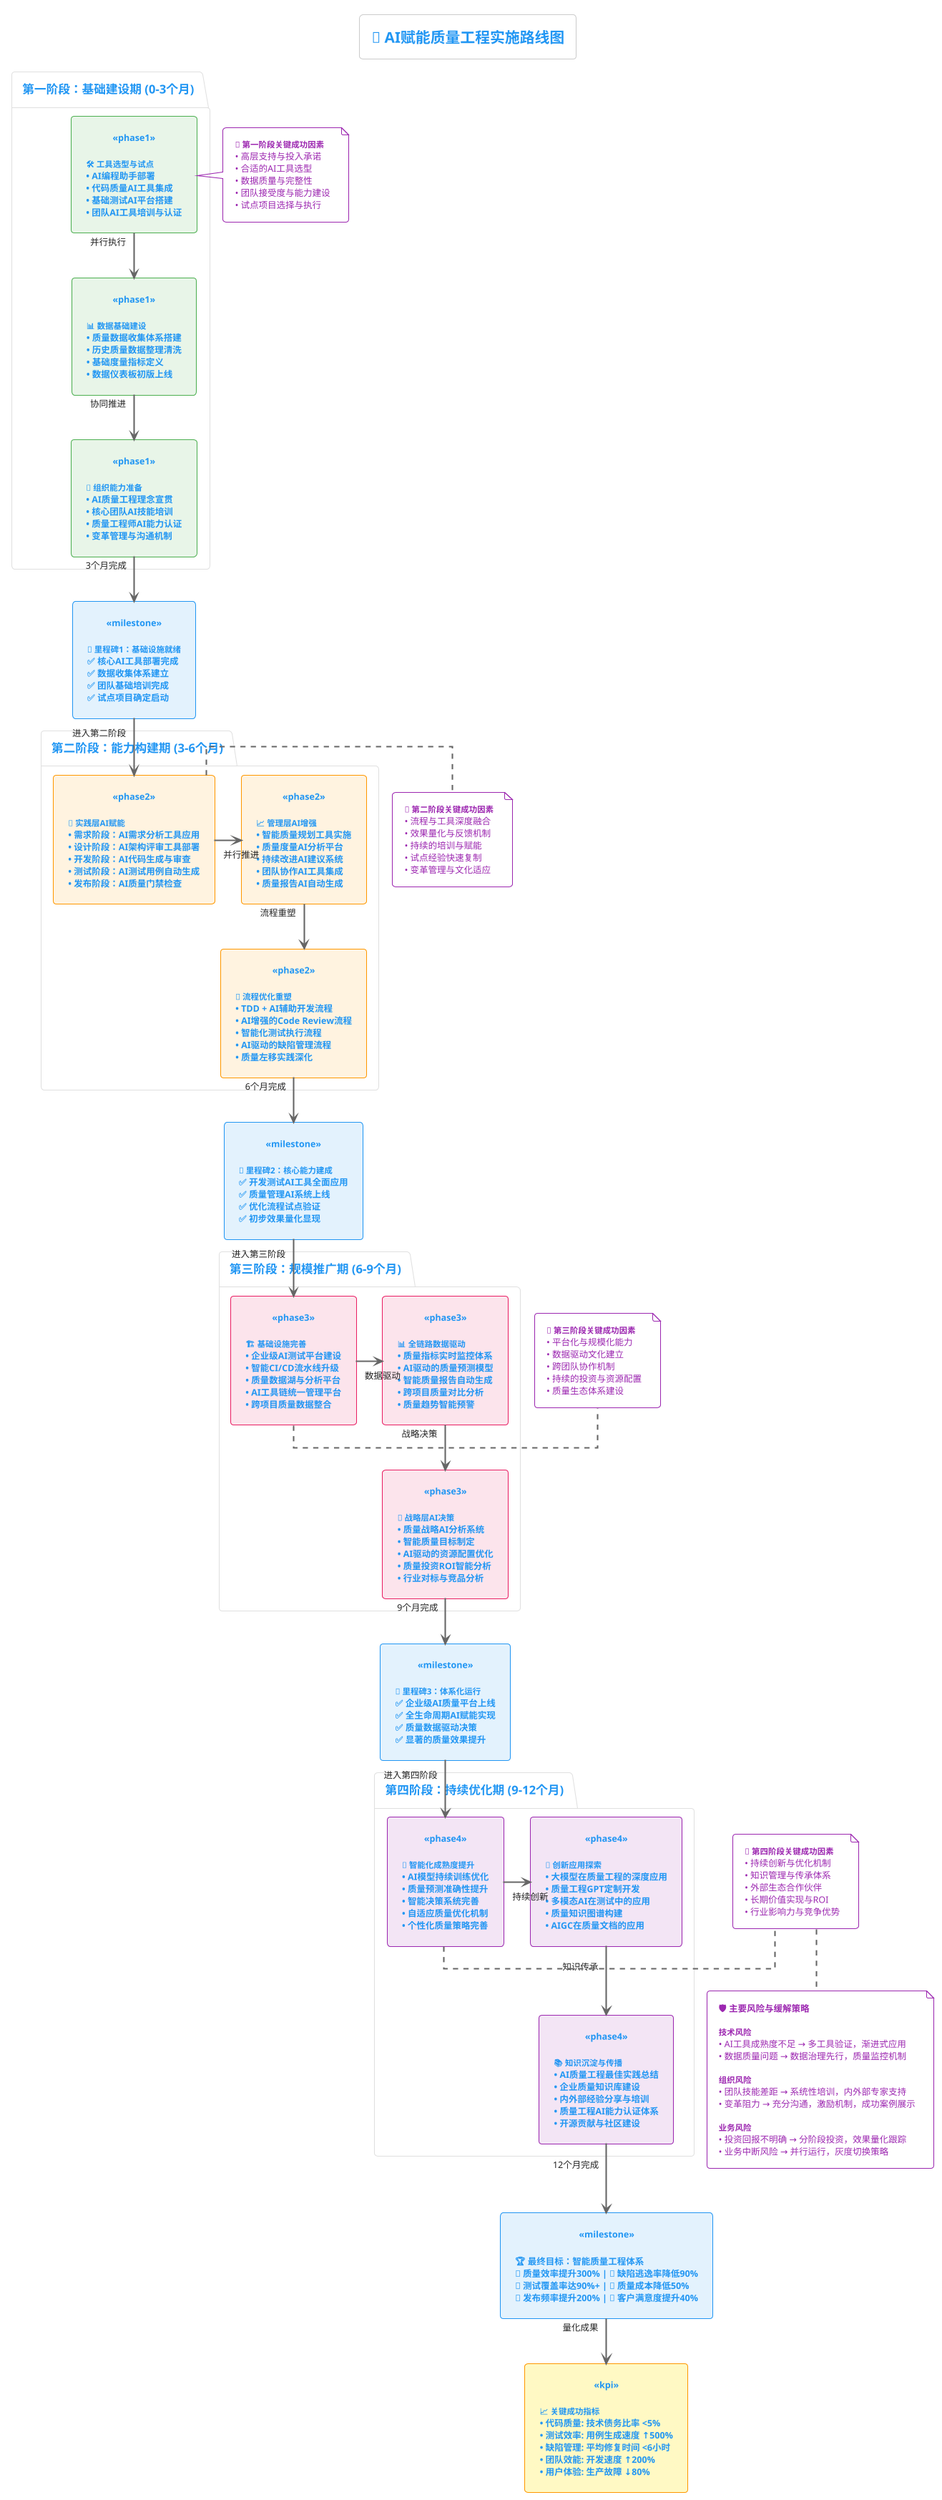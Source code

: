 @startuml AI赋能质量工程实施路线图
!theme materia-outline
title <size:20><b>🚀 AI赋能质量工程实施路线图</b></size>

' 全局样式设置 - 清爽白色主题
skinparam {
    backgroundColor #FFFFFF
    packageBorderColor #E0E0E0
    packageBorderThickness 1
    packageBackgroundColor #FFFFFF
    componentStyle rectangle
    componentBorderThickness 1
    componentFontSize 12
    componentFontStyle bold
    packageFontSize 14
    packageFontStyle bold
    linetype ortho
    shadowing false
    arrowThickness 2
    arrowColor #666666
}

' 自定义阶段样式
skinparam component {
    BackgroundColor<<phase1>> #E8F5E8
    BorderColor<<phase1>> #4CAF50
    BackgroundColor<<phase2>> #FFF3E0
    BorderColor<<phase2>> #FF9800
    BackgroundColor<<phase3>> #FCE4EC
    BorderColor<<phase3>> #E91E63
    BackgroundColor<<phase4>> #F3E5F5
    BorderColor<<phase4>> #9C27B0
    BackgroundColor<<milestone>> #E3F2FD
    BorderColor<<milestone>> #2196F3
    BackgroundColor<<kpi>> #FFF9C4
    BorderColor<<kpi>> #FF9800
}

' ==================== 实施路线图 ====================

' 阶段一：基础建设期 (0-3个月)
package "<size:16><b>第一阶段：基础建设期 (0-3个月)</b></size>" as PHASE1 {
    component "<size:11><b>🛠️ 工具选型与试点</b></size>\n• AI编程助手部署 \n• 代码质量AI工具集成 \n• 基础测试AI平台搭建\n• 团队AI工具培训与认证" as tools_pilot <<phase1>>
    
    component "<size:11><b>📊 数据基础建设</b></size>\n• 质量数据收集体系搭建\n• 历史质量数据整理清洗\n• 基础度量指标定义\n• 数据仪表板初版上线" as data_foundation <<phase1>>
    
    component "<size:11><b>👥 组织能力准备</b></size>\n• AI质量工程理念宣贯\n• 核心团队AI技能培训\n• 质量工程师AI能力认证\n• 变革管理与沟通机制" as org_preparation <<phase1>>
}

' 里程碑1
component "<size:11><b>🎯 里程碑1：基础设施就绪</b></size>\n✅ 核心AI工具部署完成\n✅ 数据收集体系建立\n✅ 团队基础培训完成\n✅ 试点项目确定启动" as milestone1 <<milestone>>

' 阶段二：能力构建期 (3-6个月)
package "<size:16><b>第二阶段：能力构建期 (3-6个月)</b></size>" as PHASE2 {
    component "<size:11><b>🤖 实践层AI赋能</b></size>\n• 需求阶段：AI需求分析工具应用\n• 设计阶段：AI架构评审工具部署\n• 开发阶段：AI代码生成与审查\n• 测试阶段：AI测试用例自动生成\n• 发布阶段：AI质量门禁检查" as practice_ai <<phase2>>
    
    component "<size:11><b>📈 管理层AI增强</b></size>\n• 智能质量规划工具实施\n• 质量度量AI分析平台\n• 持续改进AI建议系统\n• 团队协作AI工具集成\n• 质量报告AI自动生成" as management_ai <<phase2>>
    
    component "<size:11><b>🔧 流程优化重塑</b></size>\n• TDD + AI辅助开发流程\n• AI增强的Code Review流程\n• 智能化测试执行流程\n• AI驱动的缺陷管理流程\n• 质量左移实践深化" as process_optimization <<phase2>>
}

' 里程碑2
component "<size:11><b>🎯 里程碑2：核心能力建成</b></size>\n✅ 开发测试AI工具全面应用\n✅ 质量管理AI系统上线\n✅ 优化流程试点验证\n✅ 初步效果量化显现" as milestone2 <<milestone>>

' 阶段三：规模推广期 (6-9个月)
package "<size:16><b>第三阶段：规模推广期 (6-9个月)</b></size>" as PHASE3 {
    component "<size:11><b>🏗️ 基础设施完善</b></size>\n• 企业级AI测试平台建设\n• 智能CI/CD流水线升级\n• 质量数据湖与分析平台\n• AI工具链统一管理平台\n• 跨项目质量数据整合" as infrastructure_scale <<phase3>>
    
    component "<size:11><b>📊 全链路数据驱动</b></size>\n• 质量指标实时监控体系\n• AI驱动的质量预测模型\n• 智能质量报告自动生成\n• 跨项目质量对比分析\n• 质量趋势智能预警" as data_driven <<phase3>>
    
    component "<size:11><b>🎯 战略层AI决策</b></size>\n• 质量战略AI分析系统\n• 智能质量目标制定\n• AI驱动的资源配置优化\n• 质量投资ROI智能分析\n• 行业对标与竞品分析" as strategic_ai <<phase3>>
}

' 里程碑3
component "<size:11><b>🎯 里程碑3：体系化运行</b></size>\n✅ 企业级AI质量平台上线\n✅ 全生命周期AI赋能实现\n✅ 质量数据驱动决策\n✅ 显著的质量效果提升" as milestone3 <<milestone>>

' 阶段四：持续优化期 (9-12个月)
package "<size:16><b>第四阶段：持续优化期 (9-12个月)</b></size>" as PHASE4 {
    component "<size:11><b>🚀 智能化成熟度提升</b></size>\n• AI模型持续训练优化\n• 质量预测准确性提升\n• 智能决策系统完善\n• 自适应质量优化机制\n• 个性化质量策略完善" as maturity_enhancement <<phase4>>
    
    component "<size:11><b>🌟 创新应用探索</b></size>\n• 大模型在质量工程的深度应用\n• 质量工程GPT定制开发\n• 多模态AI在测试中的应用\n• 质量知识图谱构建\n• AIGC在质量文档的应用" as innovation_exploration <<phase4>>
    
    component "<size:11><b>📚 知识沉淀与传播</b></size>\n• AI质量工程最佳实践总结\n• 企业质量知识库建设\n• 内外部经验分享与培训\n• 质量工程AI能力认证体系\n• 开源贡献与社区建设" as knowledge_sharing <<phase4>>
}

' 最终目标
component "<size:12><b>🏆 最终目标：智能质量工程体系</b></size>\n🎯 质量效率提升300% | 🎯 缺陷逃逸率降低90%\n🎯 测试覆盖率达90%+ | 🎯 质量成本降低50%\n🎯 发布频率提升200% | 🎯 客户满意度提升40%" as final_goal <<milestone>>

' KPI关键指标
component "<size:11><b>📈 关键成功指标</b></size>\n• 代码质量: 技术债务比率 <5%\n• 测试效率: 用例生成速度 ↑500%\n• 缺陷管理: 平均修复时间 <6小时\n• 团队效能: 开发速度 ↑200%\n• 用户体验: 生产故障 ↓80%" as kpi_indicators <<kpi>>

' ==================== 时间线与关系 ====================
tools_pilot -down-> data_foundation : 并行执行
data_foundation -down-> org_preparation : 协同推进
org_preparation -down-> milestone1 : 3个月完成

milestone1 -down-> practice_ai : 进入第二阶段
practice_ai -right-> management_ai : 并行推进
management_ai -down-> process_optimization : 流程重塑
process_optimization -down-> milestone2 : 6个月完成

milestone2 -down-> infrastructure_scale : 进入第三阶段
infrastructure_scale -right-> data_driven : 数据驱动
data_driven -down-> strategic_ai : 战略决策
strategic_ai -down-> milestone3 : 9个月完成

milestone3 -down-> maturity_enhancement : 进入第四阶段
maturity_enhancement -right-> innovation_exploration : 持续创新
innovation_exploration -down-> knowledge_sharing : 知识传承
knowledge_sharing -down-> final_goal : 12个月完成

final_goal -down-> kpi_indicators : 量化成果

' ==================== 关键成功因素 ====================
note right of tools_pilot
<size:11><b>🔑 第一阶段关键成功因素</b></size>
• 高层支持与投入承诺
• 合适的AI工具选型
• 数据质量与完整性
• 团队接受度与能力建设
• 试点项目选择与执行
end note

note right of practice_ai
<size:11><b>🔑 第二阶段关键成功因素</b></size>
• 流程与工具深度融合
• 效果量化与反馈机制
• 持续的培训与赋能
• 试点经验快速复制
• 变革管理与文化适应
end note

note right of infrastructure_scale
<size:11><b>🔑 第三阶段关键成功因素</b></size>
• 平台化与规模化能力
• 数据驱动文化建立
• 跨团队协作机制
• 持续的投资与资源配置
• 质量生态体系建设
end note

note right of maturity_enhancement
<size:11><b>🔑 第四阶段关键成功因素</b></size>
• 持续创新与优化机制
• 知识管理与传承体系
• 外部生态合作伙伴
• 长期价值实现与ROI
• 行业影响力与竞争优势
end note

' ==================== 风险缓解策略 ====================
note bottom
<size:12><b>🛡️ 主要风险与缓解策略</b></size>

<size:11><b>技术风险</b></size>
• AI工具成熟度不足 → 多工具验证，渐进式应用
• 数据质量问题 → 数据治理先行，质量监控机制

<size:11><b>组织风险</b></size>
• 团队技能差距 → 系统性培训，内外部专家支持
• 变革阻力 → 充分沟通，激励机制，成功案例展示

<size:11><b>业务风险</b></size>
• 投资回报不明确 → 分阶段投资，效果量化跟踪
• 业务中断风险 → 并行运行，灰度切换策略
end note

@enduml
